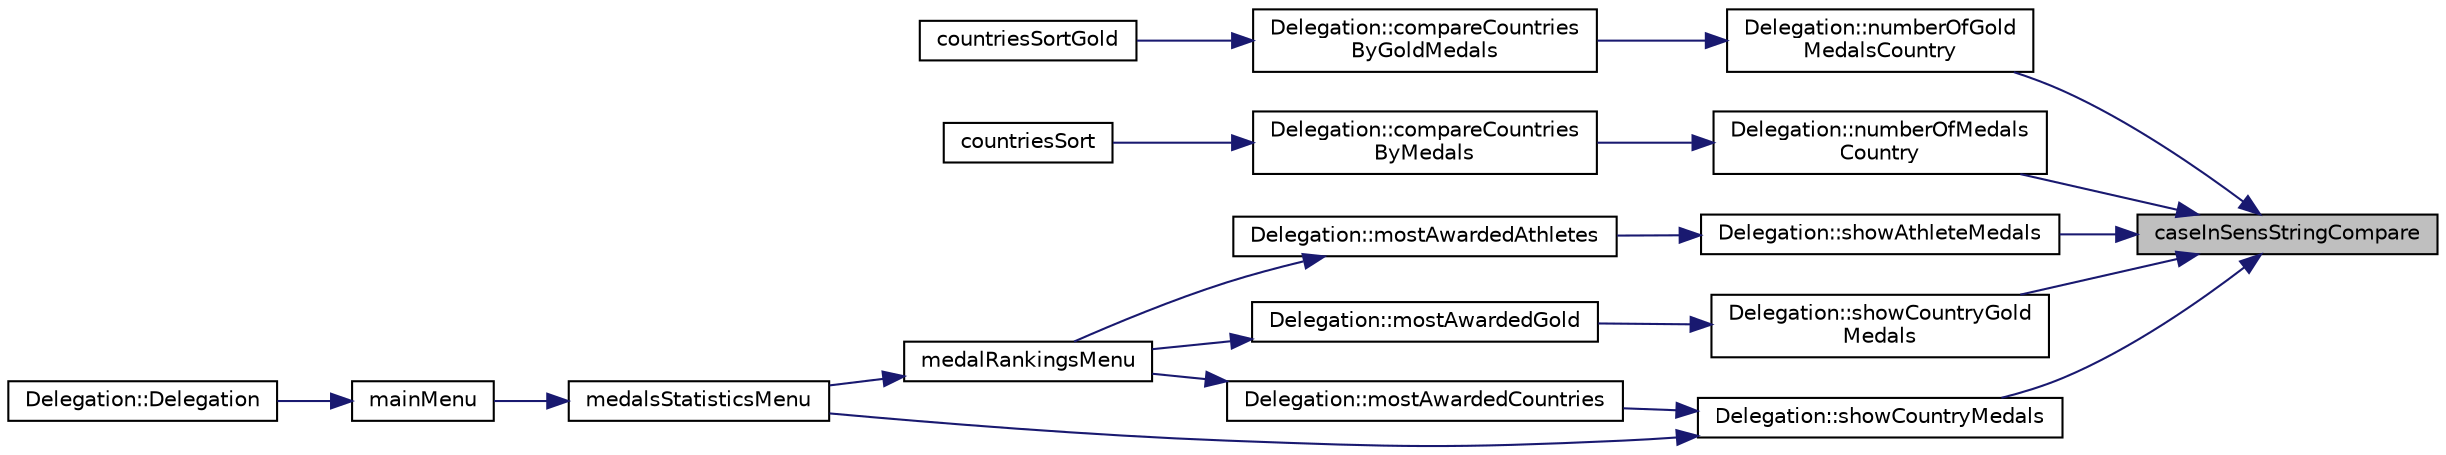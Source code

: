 digraph "caseInSensStringCompare"
{
 // LATEX_PDF_SIZE
  edge [fontname="Helvetica",fontsize="10",labelfontname="Helvetica",labelfontsize="10"];
  node [fontname="Helvetica",fontsize="10",shape=record];
  rankdir="RL";
  Node1 [label="caseInSensStringCompare",height=0.2,width=0.4,color="black", fillcolor="grey75", style="filled", fontcolor="black",tooltip=" "];
  Node1 -> Node2 [dir="back",color="midnightblue",fontsize="10",style="solid",fontname="Helvetica"];
  Node2 [label="Delegation::numberOfGold\lMedalsCountry",height=0.2,width=0.4,color="black", fillcolor="white", style="filled",URL="$class_delegation.html#ad1138e31226254f3b19b8ce95f2032e9",tooltip=" "];
  Node2 -> Node3 [dir="back",color="midnightblue",fontsize="10",style="solid",fontname="Helvetica"];
  Node3 [label="Delegation::compareCountries\lByGoldMedals",height=0.2,width=0.4,color="black", fillcolor="white", style="filled",URL="$class_delegation.html#a41e5fc7305b0bbc62f151d4635fcbb29",tooltip=" "];
  Node3 -> Node4 [dir="back",color="midnightblue",fontsize="10",style="solid",fontname="Helvetica"];
  Node4 [label="countriesSortGold",height=0.2,width=0.4,color="black", fillcolor="white", style="filled",URL="$_delegation_8cpp.html#a9fc3b5e766e886df1e1595365d9c4a6b",tooltip=" "];
  Node1 -> Node5 [dir="back",color="midnightblue",fontsize="10",style="solid",fontname="Helvetica"];
  Node5 [label="Delegation::numberOfMedals\lCountry",height=0.2,width=0.4,color="black", fillcolor="white", style="filled",URL="$class_delegation.html#a487222a9ff63548163a869c53edab698",tooltip=" "];
  Node5 -> Node6 [dir="back",color="midnightblue",fontsize="10",style="solid",fontname="Helvetica"];
  Node6 [label="Delegation::compareCountries\lByMedals",height=0.2,width=0.4,color="black", fillcolor="white", style="filled",URL="$class_delegation.html#a9681aaffd0deb00cd44f88dc200c0392",tooltip=" "];
  Node6 -> Node7 [dir="back",color="midnightblue",fontsize="10",style="solid",fontname="Helvetica"];
  Node7 [label="countriesSort",height=0.2,width=0.4,color="black", fillcolor="white", style="filled",URL="$_delegation_8cpp.html#af4503dbf174fcc9d13608e7248ca7753",tooltip=" "];
  Node1 -> Node8 [dir="back",color="midnightblue",fontsize="10",style="solid",fontname="Helvetica"];
  Node8 [label="Delegation::showAthleteMedals",height=0.2,width=0.4,color="black", fillcolor="white", style="filled",URL="$class_delegation.html#ac502a19c6b6466b6e69f36a261c6c3ca",tooltip=" "];
  Node8 -> Node9 [dir="back",color="midnightblue",fontsize="10",style="solid",fontname="Helvetica"];
  Node9 [label="Delegation::mostAwardedAthletes",height=0.2,width=0.4,color="black", fillcolor="white", style="filled",URL="$class_delegation.html#a57a72d9eb35fccde220026c87dea54be",tooltip=" "];
  Node9 -> Node10 [dir="back",color="midnightblue",fontsize="10",style="solid",fontname="Helvetica"];
  Node10 [label="medalRankingsMenu",height=0.2,width=0.4,color="black", fillcolor="white", style="filled",URL="$_menus_8h.html#a54382ea3cbbc54d81137b642b7fdcceb",tooltip=" "];
  Node10 -> Node11 [dir="back",color="midnightblue",fontsize="10",style="solid",fontname="Helvetica"];
  Node11 [label="medalsStatisticsMenu",height=0.2,width=0.4,color="black", fillcolor="white", style="filled",URL="$_menus_8h.html#a7f0cfc49bf7a84f2b77cb20ed2edf186",tooltip=" "];
  Node11 -> Node12 [dir="back",color="midnightblue",fontsize="10",style="solid",fontname="Helvetica"];
  Node12 [label="mainMenu",height=0.2,width=0.4,color="black", fillcolor="white", style="filled",URL="$_menus_8h.html#adea89c8d29e4ae56d3ad951015c13f19",tooltip=" "];
  Node12 -> Node13 [dir="back",color="midnightblue",fontsize="10",style="solid",fontname="Helvetica"];
  Node13 [label="Delegation::Delegation",height=0.2,width=0.4,color="black", fillcolor="white", style="filled",URL="$class_delegation.html#a7974b21ea4c06b7fb1245507c2093b63",tooltip=" "];
  Node1 -> Node14 [dir="back",color="midnightblue",fontsize="10",style="solid",fontname="Helvetica"];
  Node14 [label="Delegation::showCountryGold\lMedals",height=0.2,width=0.4,color="black", fillcolor="white", style="filled",URL="$class_delegation.html#a2df97c3b38095f46c747d6ea519d5734",tooltip=" "];
  Node14 -> Node15 [dir="back",color="midnightblue",fontsize="10",style="solid",fontname="Helvetica"];
  Node15 [label="Delegation::mostAwardedGold",height=0.2,width=0.4,color="black", fillcolor="white", style="filled",URL="$class_delegation.html#a949e538964795aeb81be5c8bc8210282",tooltip=" "];
  Node15 -> Node10 [dir="back",color="midnightblue",fontsize="10",style="solid",fontname="Helvetica"];
  Node1 -> Node16 [dir="back",color="midnightblue",fontsize="10",style="solid",fontname="Helvetica"];
  Node16 [label="Delegation::showCountryMedals",height=0.2,width=0.4,color="black", fillcolor="white", style="filled",URL="$class_delegation.html#a35ce6dccaacf08be13fb68534c3225f3",tooltip=" "];
  Node16 -> Node11 [dir="back",color="midnightblue",fontsize="10",style="solid",fontname="Helvetica"];
  Node16 -> Node17 [dir="back",color="midnightblue",fontsize="10",style="solid",fontname="Helvetica"];
  Node17 [label="Delegation::mostAwardedCountries",height=0.2,width=0.4,color="black", fillcolor="white", style="filled",URL="$class_delegation.html#a5d169cfa4ff0ef61a2b63a54139e5db8",tooltip=" "];
  Node17 -> Node10 [dir="back",color="midnightblue",fontsize="10",style="solid",fontname="Helvetica"];
}

